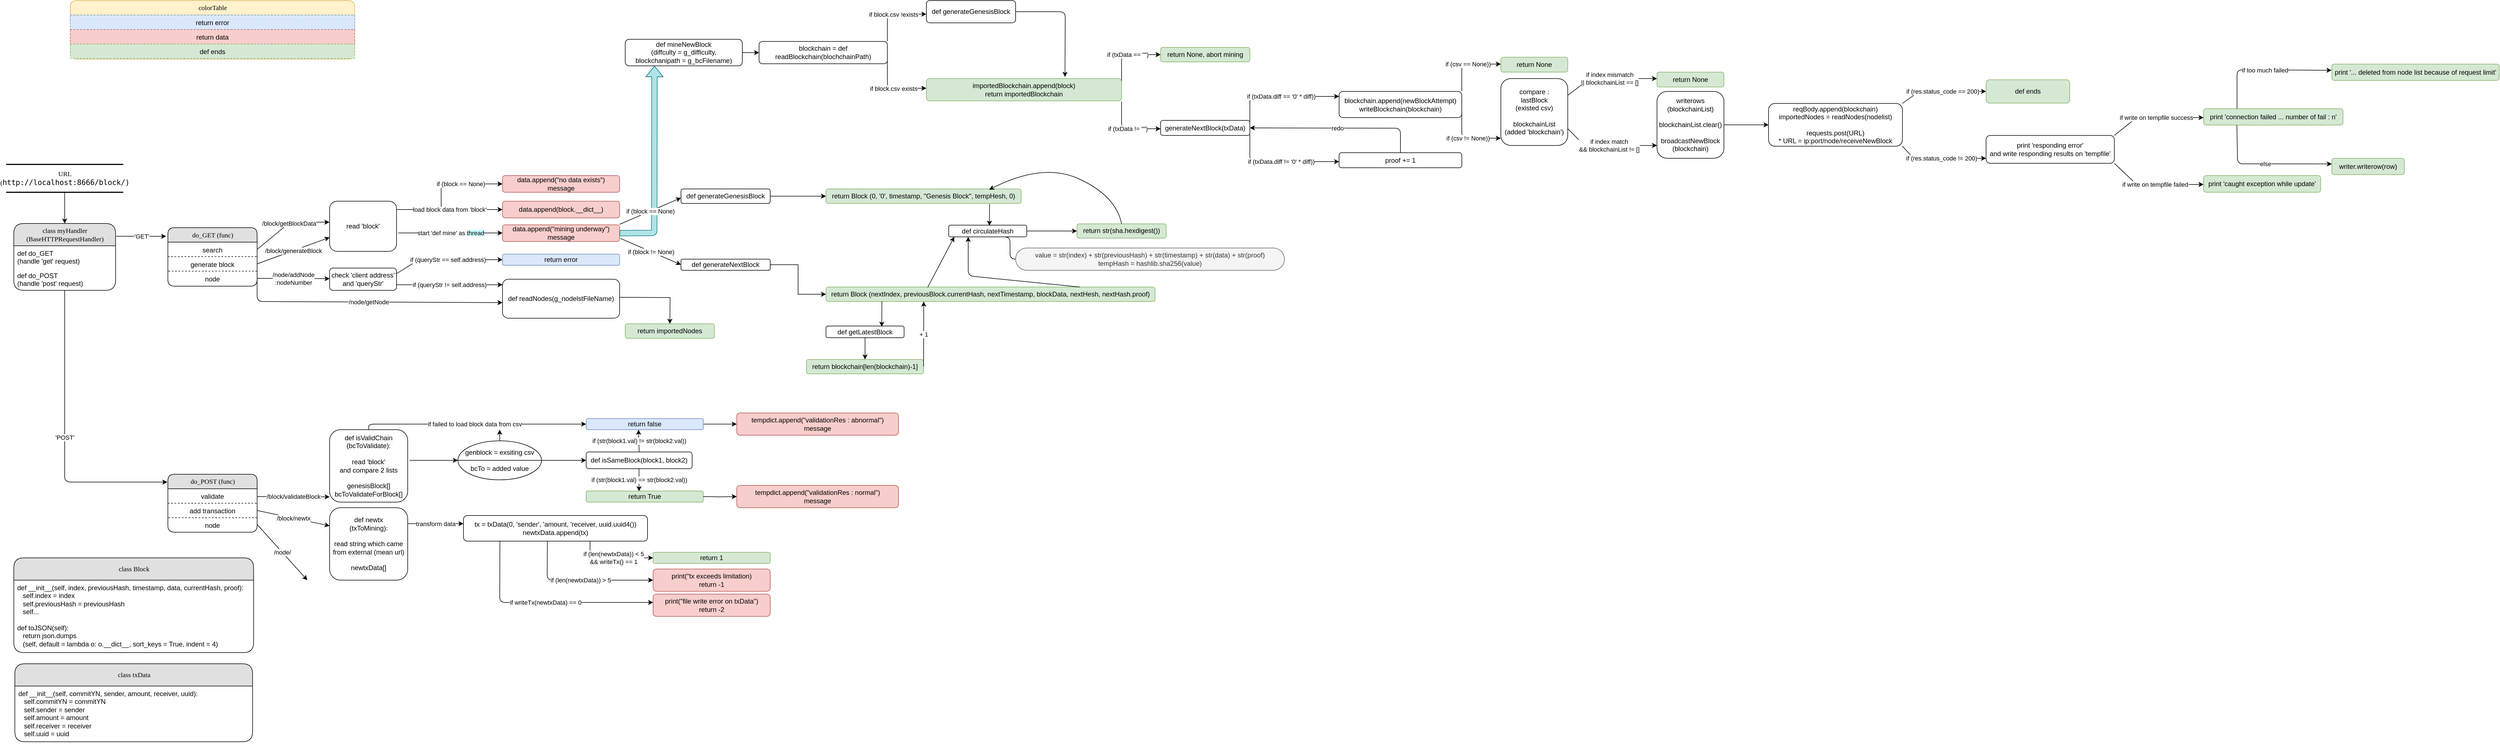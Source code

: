 <mxfile version="14.7.5" type="github">
  <diagram name="Page-1" id="b520641d-4fe3-3701-9064-5fc419738815">
    <mxGraphModel dx="780" dy="2144" grid="1" gridSize="10" guides="1" tooltips="1" connect="1" arrows="1" fold="1" page="1" pageScale="1" pageWidth="5000" pageHeight="1000" background="none" math="0" shadow="0">
      <root>
        <mxCell id="0" />
        <mxCell id="1" parent="0" />
        <mxCell id="gxKG5KSvoj4LGC8UMZM3-65" value="" style="shape=flexArrow;endArrow=classic;html=1;exitX=1;exitY=0.5;exitDx=0;exitDy=0;entryX=0.25;entryY=1;entryDx=0;entryDy=0;fillColor=#b0e3e6;strokeColor=#0e8088;" parent="1" source="gxKG5KSvoj4LGC8UMZM3-26" target="gxKG5KSvoj4LGC8UMZM3-28" edge="1">
          <mxGeometry width="50" height="50" relative="1" as="geometry">
            <mxPoint x="1290" y="60" as="sourcePoint" />
            <mxPoint x="1340" y="10" as="targetPoint" />
            <Array as="points">
              <mxPoint x="1182" y="147" />
            </Array>
          </mxGeometry>
        </mxCell>
        <mxCell id="2debaab0fafb2da2-10" value="URL&lt;br&gt;&lt;font style=&quot;background-color: rgb(255 , 255 , 255)&quot;&gt;(&lt;span style=&quot;font-family: &amp;#34;jetbrains mono&amp;#34; , monospace ; font-size: 9.8pt&quot;&gt;http://localhost:8666/block/)&lt;/span&gt;&lt;/font&gt;" style="html=1;rounded=0;shadow=0;comic=0;labelBackgroundColor=none;strokeWidth=2;fontFamily=Verdana;fontSize=12;align=center;shape=mxgraph.ios7ui.horLines;" parent="1" vertex="1">
          <mxGeometry x="20" y="24" width="210" height="50" as="geometry" />
        </mxCell>
        <mxCell id="21ea969265ad0168-6" value="class myHandler&lt;br&gt;(BaseHTTPRequestHandler)" style="swimlane;html=1;fontStyle=0;childLayout=stackLayout;horizontal=1;startSize=40;fillColor=#e0e0e0;horizontalStack=0;resizeParent=1;resizeLast=0;collapsible=1;marginBottom=0;swimlaneFillColor=#ffffff;align=center;rounded=1;shadow=0;comic=0;labelBackgroundColor=none;strokeWidth=1;fontFamily=Verdana;fontSize=12" parent="1" vertex="1">
          <mxGeometry x="33.75" y="130" width="182.5" height="120" as="geometry" />
        </mxCell>
        <mxCell id="21ea969265ad0168-7" value="def do_GET&lt;br&gt;(handle &#39;get&#39; request)" style="text;html=1;strokeColor=none;fillColor=none;spacingLeft=4;spacingRight=4;whiteSpace=wrap;overflow=hidden;rotatable=0;points=[[0,0.5],[1,0.5]];portConstraint=eastwest;" parent="21ea969265ad0168-6" vertex="1">
          <mxGeometry y="40" width="182.5" height="40" as="geometry" />
        </mxCell>
        <mxCell id="21ea969265ad0168-8" value="def do_POST&lt;br&gt;(handle &#39;post&#39; request)" style="text;html=1;strokeColor=none;fillColor=none;spacingLeft=4;spacingRight=4;whiteSpace=wrap;overflow=hidden;rotatable=0;points=[[0,0.5],[1,0.5]];portConstraint=eastwest;" parent="21ea969265ad0168-6" vertex="1">
          <mxGeometry y="80" width="182.5" height="34" as="geometry" />
        </mxCell>
        <mxCell id="21ea969265ad0168-14" value="do_GET (func)" style="swimlane;html=1;fontStyle=0;childLayout=stackLayout;horizontal=1;startSize=26;fillColor=#e0e0e0;horizontalStack=0;resizeParent=1;resizeLast=0;collapsible=1;marginBottom=0;swimlaneFillColor=#ffffff;align=center;rounded=1;shadow=0;comic=0;labelBackgroundColor=none;strokeWidth=1;fontFamily=Verdana;fontSize=12" parent="1" vertex="1">
          <mxGeometry x="310" y="137.5" width="160" height="105" as="geometry" />
        </mxCell>
        <mxCell id="21ea969265ad0168-15" value="search" style="text;html=1;fillColor=none;spacingLeft=4;spacingRight=4;whiteSpace=wrap;overflow=hidden;rotatable=0;points=[[0,0.5],[1,0.5]];portConstraint=eastwest;strokeWidth=1;shadow=0;dashed=1;align=center;" parent="21ea969265ad0168-14" vertex="1">
          <mxGeometry y="26" width="160" height="26" as="geometry" />
        </mxCell>
        <mxCell id="21ea969265ad0168-16" value="generate block" style="text;html=1;fillColor=none;spacingLeft=4;spacingRight=4;whiteSpace=wrap;overflow=hidden;rotatable=0;points=[[0,0.5],[1,0.5]];portConstraint=eastwest;strokeColor=#000000;dashed=1;align=center;" parent="21ea969265ad0168-14" vertex="1">
          <mxGeometry y="52" width="160" height="26" as="geometry" />
        </mxCell>
        <mxCell id="21ea969265ad0168-17" value="node" style="text;html=1;fillColor=none;spacingLeft=4;spacingRight=4;whiteSpace=wrap;overflow=hidden;rotatable=0;points=[[0,0.5],[1,0.5]];portConstraint=eastwest;dashed=1;align=center;" parent="21ea969265ad0168-14" vertex="1">
          <mxGeometry y="78" width="160" height="26" as="geometry" />
        </mxCell>
        <mxCell id="21ea969265ad0168-26" value="do_POST (func)" style="swimlane;html=1;fontStyle=0;childLayout=stackLayout;horizontal=1;startSize=26;fillColor=#e0e0e0;horizontalStack=0;resizeParent=1;resizeLast=0;collapsible=1;marginBottom=0;swimlaneFillColor=#ffffff;align=center;rounded=1;shadow=0;comic=0;labelBackgroundColor=none;strokeWidth=1;fontFamily=Verdana;fontSize=12" parent="1" vertex="1">
          <mxGeometry x="310" y="580" width="160" height="104" as="geometry" />
        </mxCell>
        <mxCell id="21ea969265ad0168-27" value="validate" style="text;html=1;strokeColor=none;fillColor=none;spacingLeft=4;spacingRight=4;whiteSpace=wrap;overflow=hidden;rotatable=0;points=[[0,0.5],[1,0.5]];portConstraint=eastwest;align=center;" parent="21ea969265ad0168-26" vertex="1">
          <mxGeometry y="26" width="160" height="26" as="geometry" />
        </mxCell>
        <mxCell id="21ea969265ad0168-28" value="add transaction" style="text;html=1;fillColor=none;spacingLeft=4;spacingRight=4;whiteSpace=wrap;overflow=hidden;rotatable=0;points=[[0,0.5],[1,0.5]];portConstraint=eastwest;strokeColor=#000000;dashed=1;align=center;" parent="21ea969265ad0168-26" vertex="1">
          <mxGeometry y="52" width="160" height="26" as="geometry" />
        </mxCell>
        <mxCell id="21ea969265ad0168-29" value="node" style="text;html=1;strokeColor=none;fillColor=none;spacingLeft=4;spacingRight=4;whiteSpace=wrap;overflow=hidden;rotatable=0;points=[[0,0.5],[1,0.5]];portConstraint=eastwest;align=center;" parent="21ea969265ad0168-26" vertex="1">
          <mxGeometry y="78" width="160" height="26" as="geometry" />
        </mxCell>
        <mxCell id="GV4vG9G-vkSTJesM0rRb-1" value="" style="endArrow=classic;html=1;entryX=0.5;entryY=0;entryDx=0;entryDy=0;" parent="1" target="21ea969265ad0168-6" edge="1">
          <mxGeometry width="50" height="50" relative="1" as="geometry">
            <mxPoint x="125" y="74" as="sourcePoint" />
            <mxPoint x="90" y="260" as="targetPoint" />
            <Array as="points" />
          </mxGeometry>
        </mxCell>
        <mxCell id="GV4vG9G-vkSTJesM0rRb-3" value="" style="endArrow=classic;html=1;exitX=0.5;exitY=1;exitDx=0;exitDy=0;entryX=-0.006;entryY=0.135;entryDx=0;entryDy=0;entryPerimeter=0;" parent="1" source="21ea969265ad0168-6" target="21ea969265ad0168-26" edge="1">
          <mxGeometry relative="1" as="geometry">
            <mxPoint x="190" y="310" as="sourcePoint" />
            <mxPoint x="560" y="430" as="targetPoint" />
            <Array as="points">
              <mxPoint x="125" y="594" />
            </Array>
          </mxGeometry>
        </mxCell>
        <mxCell id="GV4vG9G-vkSTJesM0rRb-4" value="&#39;POST&#39;" style="edgeLabel;resizable=0;html=1;align=center;verticalAlign=middle;" parent="GV4vG9G-vkSTJesM0rRb-3" connectable="0" vertex="1">
          <mxGeometry relative="1" as="geometry" />
        </mxCell>
        <mxCell id="GV4vG9G-vkSTJesM0rRb-5" value="" style="endArrow=classic;html=1;exitX=1.006;exitY=0.191;exitDx=0;exitDy=0;exitPerimeter=0;entryX=-0.019;entryY=0.148;entryDx=0;entryDy=0;entryPerimeter=0;" parent="1" source="21ea969265ad0168-6" target="21ea969265ad0168-14" edge="1">
          <mxGeometry relative="1" as="geometry">
            <mxPoint x="216.25" y="200" as="sourcePoint" />
            <mxPoint x="300" y="153" as="targetPoint" />
            <Array as="points" />
          </mxGeometry>
        </mxCell>
        <mxCell id="GV4vG9G-vkSTJesM0rRb-6" value="&#39;GET&#39;" style="edgeLabel;resizable=0;html=1;align=center;verticalAlign=middle;" parent="GV4vG9G-vkSTJesM0rRb-5" connectable="0" vertex="1">
          <mxGeometry relative="1" as="geometry" />
        </mxCell>
        <mxCell id="GV4vG9G-vkSTJesM0rRb-8" value="data.append(block.__dict__)" style="rounded=1;whiteSpace=wrap;html=1;shadow=0;strokeColor=#b85450;strokeWidth=1;align=center;fillColor=#f8cecc;" parent="1" vertex="1">
          <mxGeometry x="910" y="90" width="210" height="30" as="geometry" />
        </mxCell>
        <mxCell id="GV4vG9G-vkSTJesM0rRb-9" value="" style="endArrow=classic;html=1;exitX=1;exitY=0.5;exitDx=0;exitDy=0;entryX=-0.003;entryY=0.42;entryDx=0;entryDy=0;entryPerimeter=0;" parent="1" source="21ea969265ad0168-15" target="GV4vG9G-vkSTJesM0rRb-14" edge="1">
          <mxGeometry relative="1" as="geometry">
            <mxPoint x="420" y="290" as="sourcePoint" />
            <mxPoint x="520" y="290" as="targetPoint" />
            <Array as="points">
              <mxPoint x="530" y="127" />
            </Array>
          </mxGeometry>
        </mxCell>
        <mxCell id="GV4vG9G-vkSTJesM0rRb-10" value="/block/getBlockData" style="edgeLabel;resizable=0;html=1;align=center;verticalAlign=middle;" parent="GV4vG9G-vkSTJesM0rRb-9" connectable="0" vertex="1">
          <mxGeometry relative="1" as="geometry" />
        </mxCell>
        <mxCell id="GV4vG9G-vkSTJesM0rRb-12" value="" style="endArrow=classic;html=1;exitX=1;exitY=0.5;exitDx=0;exitDy=0;entryX=0;entryY=0.5;entryDx=0;entryDy=0;" parent="1" source="21ea969265ad0168-16" edge="1">
          <mxGeometry relative="1" as="geometry">
            <mxPoint x="580" y="290" as="sourcePoint" />
            <mxPoint x="600" y="155" as="targetPoint" />
          </mxGeometry>
        </mxCell>
        <mxCell id="GV4vG9G-vkSTJesM0rRb-13" value="/block/generateBlock" style="edgeLabel;resizable=0;html=1;align=center;verticalAlign=middle;" parent="GV4vG9G-vkSTJesM0rRb-12" connectable="0" vertex="1">
          <mxGeometry relative="1" as="geometry" />
        </mxCell>
        <mxCell id="GV4vG9G-vkSTJesM0rRb-14" value="read &#39;block&#39;" style="rounded=1;whiteSpace=wrap;html=1;shadow=0;strokeColor=#000000;strokeWidth=1;align=center;" parent="1" vertex="1">
          <mxGeometry x="600" y="90" width="120" height="90" as="geometry" />
        </mxCell>
        <mxCell id="GV4vG9G-vkSTJesM0rRb-15" value="" style="endArrow=classic;html=1;entryX=0;entryY=0.5;entryDx=0;entryDy=0;exitX=1;exitY=0.167;exitDx=0;exitDy=0;exitPerimeter=0;" parent="1" source="GV4vG9G-vkSTJesM0rRb-14" target="GV4vG9G-vkSTJesM0rRb-8" edge="1">
          <mxGeometry relative="1" as="geometry">
            <mxPoint x="724" y="105" as="sourcePoint" />
            <mxPoint x="820" y="88.66" as="targetPoint" />
          </mxGeometry>
        </mxCell>
        <mxCell id="GV4vG9G-vkSTJesM0rRb-16" value="load block data from &#39;block&#39;" style="edgeLabel;resizable=0;html=1;align=center;verticalAlign=middle;" parent="GV4vG9G-vkSTJesM0rRb-15" connectable="0" vertex="1">
          <mxGeometry relative="1" as="geometry" />
        </mxCell>
        <mxCell id="9pu0YHdIuSZk-ArdZA3d-1" value="" style="endArrow=classic;html=1;exitX=1;exitY=0.5;exitDx=0;exitDy=0;" parent="1" source="21ea969265ad0168-17" edge="1">
          <mxGeometry relative="1" as="geometry">
            <mxPoint x="590" y="580" as="sourcePoint" />
            <mxPoint x="600" y="229" as="targetPoint" />
          </mxGeometry>
        </mxCell>
        <mxCell id="9pu0YHdIuSZk-ArdZA3d-2" value="/node/addNode&lt;br&gt;:nodeNumber" style="edgeLabel;resizable=0;html=1;align=center;verticalAlign=middle;" parent="9pu0YHdIuSZk-ArdZA3d-1" connectable="0" vertex="1">
          <mxGeometry relative="1" as="geometry" />
        </mxCell>
        <mxCell id="9pu0YHdIuSZk-ArdZA3d-6" value="" style="endArrow=classic;html=1;exitX=1;exitY=0.5;exitDx=0;exitDy=0;entryX=0;entryY=0.6;entryDx=0;entryDy=0;entryPerimeter=0;" parent="1" source="21ea969265ad0168-17" target="9pu0YHdIuSZk-ArdZA3d-17" edge="1">
          <mxGeometry relative="1" as="geometry">
            <mxPoint x="270" y="430" as="sourcePoint" />
            <mxPoint x="600" y="270" as="targetPoint" />
            <Array as="points">
              <mxPoint x="470" y="270" />
            </Array>
          </mxGeometry>
        </mxCell>
        <mxCell id="9pu0YHdIuSZk-ArdZA3d-7" value="/node/getNode" style="edgeLabel;resizable=0;html=1;align=center;verticalAlign=middle;" parent="9pu0YHdIuSZk-ArdZA3d-6" connectable="0" vertex="1">
          <mxGeometry relative="1" as="geometry" />
        </mxCell>
        <mxCell id="9pu0YHdIuSZk-ArdZA3d-8" value="check &#39;client address&#39;&lt;br&gt;and &#39;queryStr&#39;" style="rounded=1;whiteSpace=wrap;html=1;" parent="1" vertex="1">
          <mxGeometry x="600" y="210" width="120" height="40" as="geometry" />
        </mxCell>
        <mxCell id="9pu0YHdIuSZk-ArdZA3d-9" value="" style="endArrow=classic;html=1;entryX=0;entryY=0.5;entryDx=0;entryDy=0;" parent="1" target="9pu0YHdIuSZk-ArdZA3d-16" edge="1">
          <mxGeometry relative="1" as="geometry">
            <mxPoint x="720" y="220" as="sourcePoint" />
            <mxPoint x="910" y="220" as="targetPoint" />
            <Array as="points">
              <mxPoint x="760" y="195" />
            </Array>
          </mxGeometry>
        </mxCell>
        <mxCell id="9pu0YHdIuSZk-ArdZA3d-10" value="if (queryStr == self.address)" style="edgeLabel;resizable=0;html=1;align=center;verticalAlign=middle;" parent="9pu0YHdIuSZk-ArdZA3d-9" connectable="0" vertex="1">
          <mxGeometry relative="1" as="geometry" />
        </mxCell>
        <mxCell id="9pu0YHdIuSZk-ArdZA3d-11" value="" style="endArrow=classic;html=1;" parent="1" edge="1">
          <mxGeometry relative="1" as="geometry">
            <mxPoint x="720" y="240" as="sourcePoint" />
            <mxPoint x="910" y="240" as="targetPoint" />
          </mxGeometry>
        </mxCell>
        <mxCell id="9pu0YHdIuSZk-ArdZA3d-12" value="if (queryStr != self.address)" style="edgeLabel;resizable=0;html=1;align=center;verticalAlign=middle;" parent="9pu0YHdIuSZk-ArdZA3d-11" connectable="0" vertex="1">
          <mxGeometry relative="1" as="geometry" />
        </mxCell>
        <mxCell id="9pu0YHdIuSZk-ArdZA3d-16" value="return error" style="rounded=1;whiteSpace=wrap;html=1;fillColor=#dae8fc;strokeColor=#6c8ebf;" parent="1" vertex="1">
          <mxGeometry x="910" y="185" width="210" height="20" as="geometry" />
        </mxCell>
        <mxCell id="9pu0YHdIuSZk-ArdZA3d-17" value="def readNodes(g_nodelstFileName)" style="rounded=1;whiteSpace=wrap;html=1;" parent="1" vertex="1">
          <mxGeometry x="910" y="230" width="210" height="70" as="geometry" />
        </mxCell>
        <mxCell id="PHjYOECtbzAeJaCVC0Ml-1" value="" style="endArrow=classic;html=1;exitX=1.025;exitY=0.633;exitDx=0;exitDy=0;exitPerimeter=0;" parent="1" source="GV4vG9G-vkSTJesM0rRb-14" edge="1">
          <mxGeometry relative="1" as="geometry">
            <mxPoint x="800" y="580" as="sourcePoint" />
            <mxPoint x="910" y="147" as="targetPoint" />
          </mxGeometry>
        </mxCell>
        <mxCell id="PHjYOECtbzAeJaCVC0Ml-2" value="start &#39;def mine&#39; as &lt;span style=&quot;background-color: rgb(204 , 255 , 255)&quot;&gt;thread&lt;/span&gt;" style="edgeLabel;resizable=0;html=1;align=center;verticalAlign=middle;" parent="PHjYOECtbzAeJaCVC0Ml-1" connectable="0" vertex="1">
          <mxGeometry relative="1" as="geometry" />
        </mxCell>
        <mxCell id="PHjYOECtbzAeJaCVC0Ml-7" value="" style="endArrow=classic;html=1;" parent="1" edge="1">
          <mxGeometry relative="1" as="geometry">
            <mxPoint x="1120" y="131.5" as="sourcePoint" />
            <mxPoint x="1230" y="84" as="targetPoint" />
          </mxGeometry>
        </mxCell>
        <mxCell id="PHjYOECtbzAeJaCVC0Ml-8" value="if (block == None)" style="edgeLabel;resizable=0;html=1;align=center;verticalAlign=middle;" parent="PHjYOECtbzAeJaCVC0Ml-7" connectable="0" vertex="1">
          <mxGeometry relative="1" as="geometry" />
        </mxCell>
        <mxCell id="PHjYOECtbzAeJaCVC0Ml-9" value="" style="endArrow=classic;html=1;exitX=1.007;exitY=0.927;exitDx=0;exitDy=0;exitPerimeter=0;" parent="1" edge="1">
          <mxGeometry relative="1" as="geometry">
            <mxPoint x="1121.47" y="156.81" as="sourcePoint" />
            <mxPoint x="1230" y="204" as="targetPoint" />
          </mxGeometry>
        </mxCell>
        <mxCell id="PHjYOECtbzAeJaCVC0Ml-10" value="if (block != None)" style="edgeLabel;resizable=0;html=1;align=center;verticalAlign=middle;" parent="PHjYOECtbzAeJaCVC0Ml-9" connectable="0" vertex="1">
          <mxGeometry relative="1" as="geometry" />
        </mxCell>
        <mxCell id="PHjYOECtbzAeJaCVC0Ml-45" value="" style="edgeStyle=orthogonalEdgeStyle;rounded=0;orthogonalLoop=1;jettySize=auto;html=1;" parent="1" source="PHjYOECtbzAeJaCVC0Ml-11" edge="1">
          <mxGeometry relative="1" as="geometry">
            <mxPoint x="1490" y="81" as="targetPoint" />
          </mxGeometry>
        </mxCell>
        <mxCell id="PHjYOECtbzAeJaCVC0Ml-11" value="def generateGenesisBlock" style="rounded=1;whiteSpace=wrap;html=1;" parent="1" vertex="1">
          <mxGeometry x="1230" y="68" width="160" height="26" as="geometry" />
        </mxCell>
        <mxCell id="PHjYOECtbzAeJaCVC0Ml-12" value="def generateNextBlock" style="rounded=1;whiteSpace=wrap;html=1;" parent="1" vertex="1">
          <mxGeometry x="1230" y="194" width="160" height="20" as="geometry" />
        </mxCell>
        <mxCell id="PHjYOECtbzAeJaCVC0Ml-38" value="colorTable" style="swimlane;html=1;fontStyle=0;childLayout=stackLayout;horizontal=1;startSize=26;fillColor=#fff2cc;horizontalStack=0;resizeParent=1;resizeLast=0;collapsible=1;marginBottom=0;swimlaneFillColor=#ffffff;align=center;rounded=1;shadow=0;comic=0;labelBackgroundColor=none;strokeWidth=1;fontFamily=Verdana;fontSize=12;strokeColor=#d6b656;" parent="1" vertex="1">
          <mxGeometry x="135" y="-270" width="510" height="105" as="geometry" />
        </mxCell>
        <mxCell id="PHjYOECtbzAeJaCVC0Ml-39" value="return error" style="text;html=1;fillColor=#dae8fc;spacingLeft=4;spacingRight=4;whiteSpace=wrap;overflow=hidden;rotatable=0;points=[[0,0.5],[1,0.5]];portConstraint=eastwest;strokeWidth=1;shadow=0;dashed=1;align=center;strokeColor=#6c8ebf;" parent="PHjYOECtbzAeJaCVC0Ml-38" vertex="1">
          <mxGeometry y="26" width="510" height="26" as="geometry" />
        </mxCell>
        <mxCell id="PHjYOECtbzAeJaCVC0Ml-40" value="return data" style="text;html=1;fillColor=#f8cecc;spacingLeft=4;spacingRight=4;whiteSpace=wrap;overflow=hidden;rotatable=0;points=[[0,0.5],[1,0.5]];portConstraint=eastwest;strokeColor=#b85450;dashed=1;align=center;" parent="PHjYOECtbzAeJaCVC0Ml-38" vertex="1">
          <mxGeometry y="52" width="510" height="26" as="geometry" />
        </mxCell>
        <mxCell id="PHjYOECtbzAeJaCVC0Ml-41" value="def ends" style="text;html=1;fillColor=#d5e8d4;spacingLeft=4;spacingRight=4;whiteSpace=wrap;overflow=hidden;rotatable=0;points=[[0,0.5],[1,0.5]];portConstraint=eastwest;dashed=1;align=center;strokeColor=#82b366;" parent="PHjYOECtbzAeJaCVC0Ml-38" vertex="1">
          <mxGeometry y="78" width="510" height="26" as="geometry" />
        </mxCell>
        <mxCell id="PHjYOECtbzAeJaCVC0Ml-53" value="" style="edgeStyle=orthogonalEdgeStyle;rounded=0;orthogonalLoop=1;jettySize=auto;html=1;" parent="1" source="PHjYOECtbzAeJaCVC0Ml-47" target="PHjYOECtbzAeJaCVC0Ml-52" edge="1">
          <mxGeometry relative="1" as="geometry" />
        </mxCell>
        <mxCell id="PHjYOECtbzAeJaCVC0Ml-47" value="def circulateHash" style="rounded=1;whiteSpace=wrap;html=1;" parent="1" vertex="1">
          <mxGeometry x="1710" y="133" width="140" height="21" as="geometry" />
        </mxCell>
        <mxCell id="PHjYOECtbzAeJaCVC0Ml-48" value="return Block (0, &#39;0&#39;, timestamp, &quot;Genesis Block&quot;, tempHesh, 0)" style="rounded=1;whiteSpace=wrap;html=1;fillColor=#d5e8d4;strokeColor=#82b366;" parent="1" vertex="1">
          <mxGeometry x="1490" y="68" width="350" height="26" as="geometry" />
        </mxCell>
        <mxCell id="PHjYOECtbzAeJaCVC0Ml-51" value="" style="endArrow=classic;html=1;exitX=0.838;exitY=1.045;exitDx=0;exitDy=0;exitPerimeter=0;" parent="1" source="PHjYOECtbzAeJaCVC0Ml-48" edge="1">
          <mxGeometry width="50" height="50" relative="1" as="geometry">
            <mxPoint x="1630" y="234" as="sourcePoint" />
            <mxPoint x="1783" y="134" as="targetPoint" />
          </mxGeometry>
        </mxCell>
        <mxCell id="PHjYOECtbzAeJaCVC0Ml-52" value="return str(sha.hexdigest())" style="whiteSpace=wrap;html=1;rounded=1;fillColor=#d5e8d4;strokeColor=#82b366;" parent="1" vertex="1">
          <mxGeometry x="1940" y="130.62" width="160" height="25.75" as="geometry" />
        </mxCell>
        <mxCell id="PHjYOECtbzAeJaCVC0Ml-54" value="" style="curved=1;endArrow=classic;html=1;entryX=0.836;entryY=0.051;entryDx=0;entryDy=0;entryPerimeter=0;exitX=0.5;exitY=0;exitDx=0;exitDy=0;" parent="1" source="PHjYOECtbzAeJaCVC0Ml-52" target="PHjYOECtbzAeJaCVC0Ml-48" edge="1">
          <mxGeometry width="50" height="50" relative="1" as="geometry">
            <mxPoint x="1170" y="234" as="sourcePoint" />
            <mxPoint x="1220" y="184" as="targetPoint" />
            <Array as="points">
              <mxPoint x="2010" y="81" />
              <mxPoint x="1880" y="20" />
            </Array>
          </mxGeometry>
        </mxCell>
        <mxCell id="PHjYOECtbzAeJaCVC0Ml-55" value="value = str(index) + str(previousHash) + str(timestamp) + str(data) + str(proof)&lt;br&gt;tempHash = hashlib.sha256(value)" style="whiteSpace=wrap;html=1;rounded=1;arcSize=50;align=center;verticalAlign=middle;strokeWidth=1;autosize=1;spacing=4;treeFolding=1;treeMoving=1;newEdgeStyle={&quot;edgeStyle&quot;:&quot;entityRelationEdgeStyle&quot;,&quot;startArrow&quot;:&quot;none&quot;,&quot;endArrow&quot;:&quot;none&quot;,&quot;segment&quot;:10,&quot;curved&quot;:1};fillColor=#f5f5f5;strokeColor=#666666;fontColor=#333333;" parent="1" vertex="1">
          <mxGeometry x="1830" y="174" width="482" height="40" as="geometry" />
        </mxCell>
        <mxCell id="PHjYOECtbzAeJaCVC0Ml-56" value="" style="edgeStyle=entityRelationEdgeStyle;startArrow=none;endArrow=none;segment=10;curved=1;exitX=0.5;exitY=1;exitDx=0;exitDy=0;" parent="1" edge="1">
          <mxGeometry relative="1" as="geometry">
            <mxPoint x="1810" y="154" as="sourcePoint" />
            <mxPoint x="1830" y="194" as="targetPoint" />
          </mxGeometry>
        </mxCell>
        <mxCell id="PHjYOECtbzAeJaCVC0Ml-57" value="return Block (nextIndex, previousBlock.currentHash, nextTimestamp, blockData, nextHesh, nextHash.proof)" style="rounded=1;whiteSpace=wrap;html=1;fillColor=#d5e8d4;strokeColor=#82b366;" parent="1" vertex="1">
          <mxGeometry x="1490" y="244" width="590" height="26" as="geometry" />
        </mxCell>
        <mxCell id="PHjYOECtbzAeJaCVC0Ml-58" value="" style="edgeStyle=orthogonalEdgeStyle;rounded=0;orthogonalLoop=1;jettySize=auto;html=1;exitX=1;exitY=0.5;exitDx=0;exitDy=0;entryX=0;entryY=0.5;entryDx=0;entryDy=0;" parent="1" source="PHjYOECtbzAeJaCVC0Ml-12" target="PHjYOECtbzAeJaCVC0Ml-57" edge="1">
          <mxGeometry relative="1" as="geometry">
            <mxPoint x="1400" y="91" as="sourcePoint" />
            <mxPoint x="1500" y="91" as="targetPoint" />
            <Array as="points">
              <mxPoint x="1440" y="204" />
              <mxPoint x="1440" y="257" />
            </Array>
          </mxGeometry>
        </mxCell>
        <mxCell id="PHjYOECtbzAeJaCVC0Ml-59" value="" style="endArrow=classic;html=1;exitX=0.838;exitY=1.045;exitDx=0;exitDy=0;exitPerimeter=0;entryX=0.714;entryY=0.056;entryDx=0;entryDy=0;entryPerimeter=0;" parent="1" target="PHjYOECtbzAeJaCVC0Ml-60" edge="1">
          <mxGeometry width="50" height="50" relative="1" as="geometry">
            <mxPoint x="1590.3" y="270.0" as="sourcePoint" />
            <mxPoint x="1590" y="308.83" as="targetPoint" />
          </mxGeometry>
        </mxCell>
        <mxCell id="PHjYOECtbzAeJaCVC0Ml-60" value="def getLatestBlock" style="rounded=1;whiteSpace=wrap;html=1;" parent="1" vertex="1">
          <mxGeometry x="1490" y="314" width="140" height="21" as="geometry" />
        </mxCell>
        <mxCell id="PHjYOECtbzAeJaCVC0Ml-61" value="" style="edgeStyle=orthogonalEdgeStyle;rounded=0;orthogonalLoop=1;jettySize=auto;html=1;exitX=0.5;exitY=1;exitDx=0;exitDy=0;" parent="1" source="PHjYOECtbzAeJaCVC0Ml-60" target="PHjYOECtbzAeJaCVC0Ml-62" edge="1">
          <mxGeometry relative="1" as="geometry">
            <mxPoint x="1400" y="386.88" as="sourcePoint" />
          </mxGeometry>
        </mxCell>
        <mxCell id="PHjYOECtbzAeJaCVC0Ml-62" value="return blockchain[len(blockchain)-1]" style="whiteSpace=wrap;html=1;rounded=1;fillColor=#d5e8d4;strokeColor=#82b366;" parent="1" vertex="1">
          <mxGeometry x="1455" y="374" width="210" height="25.75" as="geometry" />
        </mxCell>
        <mxCell id="PHjYOECtbzAeJaCVC0Ml-63" value="" style="endArrow=classic;html=1;entryX=0.297;entryY=1.006;entryDx=0;entryDy=0;entryPerimeter=0;exitX=1;exitY=0.5;exitDx=0;exitDy=0;" parent="1" source="PHjYOECtbzAeJaCVC0Ml-62" target="PHjYOECtbzAeJaCVC0Ml-57" edge="1">
          <mxGeometry relative="1" as="geometry">
            <mxPoint x="890" y="371" as="sourcePoint" />
            <mxPoint x="930" y="174" as="targetPoint" />
            <Array as="points" />
          </mxGeometry>
        </mxCell>
        <mxCell id="PHjYOECtbzAeJaCVC0Ml-64" value="+ 1" style="edgeLabel;resizable=0;html=1;align=center;verticalAlign=middle;" parent="PHjYOECtbzAeJaCVC0Ml-63" connectable="0" vertex="1">
          <mxGeometry relative="1" as="geometry" />
        </mxCell>
        <mxCell id="PHjYOECtbzAeJaCVC0Ml-65" value="" style="endArrow=classic;html=1;exitX=0.309;exitY=0.027;exitDx=0;exitDy=0;exitPerimeter=0;" parent="1" source="PHjYOECtbzAeJaCVC0Ml-57" edge="1">
          <mxGeometry width="50" height="50" relative="1" as="geometry">
            <mxPoint x="1680.34" y="166.41" as="sourcePoint" />
            <mxPoint x="1720" y="154" as="targetPoint" />
          </mxGeometry>
        </mxCell>
        <mxCell id="PHjYOECtbzAeJaCVC0Ml-66" value="" style="endArrow=classic;html=1;entryX=0.25;entryY=1;entryDx=0;entryDy=0;" parent="1" target="PHjYOECtbzAeJaCVC0Ml-47" edge="1">
          <mxGeometry width="50" height="50" relative="1" as="geometry">
            <mxPoint x="1945" y="244" as="sourcePoint" />
            <mxPoint x="1780" y="169" as="targetPoint" />
            <Array as="points">
              <mxPoint x="1745" y="224" />
            </Array>
          </mxGeometry>
        </mxCell>
        <mxCell id="PHjYOECtbzAeJaCVC0Ml-67" value="class Block" style="swimlane;html=1;fontStyle=0;childLayout=stackLayout;horizontal=1;startSize=40;fillColor=#e0e0e0;horizontalStack=0;resizeParent=1;resizeLast=0;collapsible=1;marginBottom=0;swimlaneFillColor=#ffffff;align=center;rounded=1;shadow=0;comic=0;labelBackgroundColor=none;strokeWidth=1;fontFamily=Verdana;fontSize=12" parent="1" vertex="1">
          <mxGeometry x="33.75" y="730" width="430" height="170" as="geometry" />
        </mxCell>
        <mxCell id="PHjYOECtbzAeJaCVC0Ml-68" value="def __init__(self, index, previousHash, timestamp, data, currentHash, proof):&lt;br&gt;&amp;nbsp; &amp;nbsp;self.index = index&lt;br&gt;&amp;nbsp; &amp;nbsp;self.previousHash = previousHash&lt;br&gt;&amp;nbsp; &amp;nbsp;self...&lt;br&gt;&lt;br&gt;def toJSON(self):&lt;br&gt;&amp;nbsp; &amp;nbsp;return json.dumps&lt;br&gt;&amp;nbsp; &amp;nbsp;(self, default = lambda o: o.__dict__, sort_keys = True, indent = 4)" style="text;html=1;strokeColor=none;fillColor=none;spacingLeft=4;spacingRight=4;whiteSpace=wrap;overflow=hidden;rotatable=0;points=[[0,0.5],[1,0.5]];portConstraint=eastwest;" parent="PHjYOECtbzAeJaCVC0Ml-67" vertex="1">
          <mxGeometry y="40" width="430" height="130" as="geometry" />
        </mxCell>
        <mxCell id="PHjYOECtbzAeJaCVC0Ml-70" value="" style="edgeStyle=orthogonalEdgeStyle;rounded=0;orthogonalLoop=1;jettySize=auto;html=1;" parent="1" edge="1">
          <mxGeometry relative="1" as="geometry">
            <mxPoint x="1120" y="262.5" as="sourcePoint" />
            <mxPoint x="1210" y="310" as="targetPoint" />
          </mxGeometry>
        </mxCell>
        <mxCell id="PHjYOECtbzAeJaCVC0Ml-71" value="return importedNodes" style="rounded=1;whiteSpace=wrap;html=1;fillColor=#d5e8d4;strokeColor=#82b366;" parent="1" vertex="1">
          <mxGeometry x="1130" y="310" width="160" height="26" as="geometry" />
        </mxCell>
        <mxCell id="PHjYOECtbzAeJaCVC0Ml-72" value="" style="endArrow=classic;html=1;exitX=1;exitY=0.5;exitDx=0;exitDy=0;" parent="1" edge="1">
          <mxGeometry relative="1" as="geometry">
            <mxPoint x="470" y="620" as="sourcePoint" />
            <mxPoint x="600" y="620.5" as="targetPoint" />
          </mxGeometry>
        </mxCell>
        <mxCell id="PHjYOECtbzAeJaCVC0Ml-73" value="/block/validateBlock" style="edgeLabel;resizable=0;html=1;align=center;verticalAlign=middle;" parent="PHjYOECtbzAeJaCVC0Ml-72" connectable="0" vertex="1">
          <mxGeometry relative="1" as="geometry" />
        </mxCell>
        <mxCell id="PHjYOECtbzAeJaCVC0Ml-74" value="" style="endArrow=classic;html=1;exitX=1;exitY=0.5;exitDx=0;exitDy=0;entryX=0;entryY=0.25;entryDx=0;entryDy=0;" parent="1" source="21ea969265ad0168-28" target="D7Xr076fDrkNId-XTe2z-1" edge="1">
          <mxGeometry relative="1" as="geometry">
            <mxPoint x="510" y="650" as="sourcePoint" />
            <mxPoint x="600" y="645" as="targetPoint" />
          </mxGeometry>
        </mxCell>
        <mxCell id="PHjYOECtbzAeJaCVC0Ml-75" value="/block/newtx" style="edgeLabel;resizable=0;html=1;align=center;verticalAlign=middle;" parent="PHjYOECtbzAeJaCVC0Ml-74" connectable="0" vertex="1">
          <mxGeometry relative="1" as="geometry" />
        </mxCell>
        <mxCell id="PHjYOECtbzAeJaCVC0Ml-76" value="" style="endArrow=classic;html=1;exitX=1;exitY=0.5;exitDx=0;exitDy=0;" parent="1" edge="1">
          <mxGeometry relative="1" as="geometry">
            <mxPoint x="470" y="670" as="sourcePoint" />
            <mxPoint x="560" y="770" as="targetPoint" />
          </mxGeometry>
        </mxCell>
        <mxCell id="PHjYOECtbzAeJaCVC0Ml-77" value="/node/" style="edgeLabel;resizable=0;html=1;align=center;verticalAlign=middle;" parent="PHjYOECtbzAeJaCVC0Ml-76" connectable="0" vertex="1">
          <mxGeometry relative="1" as="geometry" />
        </mxCell>
        <mxCell id="PHjYOECtbzAeJaCVC0Ml-78" value="def isValidChain&lt;br&gt;(bcToValidate):&lt;br&gt;&lt;br&gt;read &#39;block&#39;&lt;br&gt;and compare 2 lists&lt;br&gt;&lt;br&gt;genesisBlock[]&lt;br&gt;bcToValidateForBlock[]" style="rounded=1;whiteSpace=wrap;html=1;shadow=0;strokeColor=#000000;strokeWidth=1;align=center;" parent="1" vertex="1">
          <mxGeometry x="600" y="500" width="140" height="130" as="geometry" />
        </mxCell>
        <mxCell id="PHjYOECtbzAeJaCVC0Ml-79" value="" style="endArrow=classic;html=1;entryX=0;entryY=0.5;entryDx=0;entryDy=0;" parent="1" source="PHjYOECtbzAeJaCVC0Ml-78" target="PHjYOECtbzAeJaCVC0Ml-81" edge="1">
          <mxGeometry relative="1" as="geometry">
            <mxPoint x="650" y="490.03" as="sourcePoint" />
            <mxPoint x="890" y="490" as="targetPoint" />
            <Array as="points">
              <mxPoint x="670" y="490" />
            </Array>
          </mxGeometry>
        </mxCell>
        <mxCell id="PHjYOECtbzAeJaCVC0Ml-80" value="if failed to load block data from csv" style="edgeLabel;resizable=0;html=1;align=center;verticalAlign=middle;" parent="PHjYOECtbzAeJaCVC0Ml-79" connectable="0" vertex="1">
          <mxGeometry relative="1" as="geometry" />
        </mxCell>
        <mxCell id="gxKG5KSvoj4LGC8UMZM3-20" value="" style="edgeStyle=orthogonalEdgeStyle;rounded=0;orthogonalLoop=1;jettySize=auto;html=1;" parent="1" source="PHjYOECtbzAeJaCVC0Ml-81" target="gxKG5KSvoj4LGC8UMZM3-19" edge="1">
          <mxGeometry relative="1" as="geometry" />
        </mxCell>
        <mxCell id="PHjYOECtbzAeJaCVC0Ml-81" value="return false" style="rounded=1;whiteSpace=wrap;html=1;fillColor=#dae8fc;strokeColor=#6c8ebf;" parent="1" vertex="1">
          <mxGeometry x="1060" y="480" width="210" height="20" as="geometry" />
        </mxCell>
        <mxCell id="PHjYOECtbzAeJaCVC0Ml-87" value="def isSameBlock(block1, block2)" style="rounded=1;whiteSpace=wrap;html=1;" parent="1" vertex="1">
          <mxGeometry x="1060" y="540" width="190" height="30" as="geometry" />
        </mxCell>
        <mxCell id="gxKG5KSvoj4LGC8UMZM3-2" value="" style="endArrow=classic;html=1;exitX=0.5;exitY=0;exitDx=0;exitDy=0;entryX=0.447;entryY=1;entryDx=0;entryDy=0;entryPerimeter=0;" parent="1" source="PHjYOECtbzAeJaCVC0Ml-87" target="PHjYOECtbzAeJaCVC0Ml-81" edge="1">
          <mxGeometry relative="1" as="geometry">
            <mxPoint x="1090" y="520" as="sourcePoint" />
            <mxPoint x="1126" y="499" as="targetPoint" />
          </mxGeometry>
        </mxCell>
        <mxCell id="gxKG5KSvoj4LGC8UMZM3-3" value="if (str(block1.val) != str(block2.val))" style="edgeLabel;resizable=0;html=1;align=center;verticalAlign=middle;" parent="gxKG5KSvoj4LGC8UMZM3-2" connectable="0" vertex="1">
          <mxGeometry relative="1" as="geometry" />
        </mxCell>
        <mxCell id="gxKG5KSvoj4LGC8UMZM3-4" value="" style="endArrow=classic;html=1;" parent="1" edge="1">
          <mxGeometry relative="1" as="geometry">
            <mxPoint x="1154.76" y="570" as="sourcePoint" />
            <mxPoint x="1154.76" y="610.44" as="targetPoint" />
          </mxGeometry>
        </mxCell>
        <mxCell id="gxKG5KSvoj4LGC8UMZM3-5" value="if (str(block1.val) == str(block2.val))" style="edgeLabel;resizable=0;html=1;align=center;verticalAlign=middle;" parent="gxKG5KSvoj4LGC8UMZM3-4" connectable="0" vertex="1">
          <mxGeometry relative="1" as="geometry" />
        </mxCell>
        <mxCell id="gxKG5KSvoj4LGC8UMZM3-6" value="return True" style="rounded=1;whiteSpace=wrap;html=1;fillColor=#d5e8d4;strokeColor=#82b366;" parent="1" vertex="1">
          <mxGeometry x="1060" y="610" width="210" height="20" as="geometry" />
        </mxCell>
        <mxCell id="gxKG5KSvoj4LGC8UMZM3-7" value="" style="endArrow=classic;html=1;entryX=0;entryY=0.5;entryDx=0;entryDy=0;" parent="1" target="gxKG5KSvoj4LGC8UMZM3-9" edge="1">
          <mxGeometry relative="1" as="geometry">
            <mxPoint x="800" y="100" as="sourcePoint" />
            <mxPoint x="890" y="60" as="targetPoint" />
            <Array as="points">
              <mxPoint x="800" y="59" />
            </Array>
          </mxGeometry>
        </mxCell>
        <mxCell id="gxKG5KSvoj4LGC8UMZM3-8" value="if (block == None)" style="edgeLabel;resizable=0;html=1;align=center;verticalAlign=middle;" parent="gxKG5KSvoj4LGC8UMZM3-7" connectable="0" vertex="1">
          <mxGeometry relative="1" as="geometry" />
        </mxCell>
        <mxCell id="gxKG5KSvoj4LGC8UMZM3-9" value="data.append(&quot;no data exists&quot;) message" style="rounded=1;whiteSpace=wrap;html=1;shadow=0;strokeColor=#b85450;strokeWidth=1;align=center;fillColor=#f8cecc;" parent="1" vertex="1">
          <mxGeometry x="910" y="44" width="210" height="30" as="geometry" />
        </mxCell>
        <mxCell id="gxKG5KSvoj4LGC8UMZM3-12" value="genblock = exsiting csv&lt;br&gt;&lt;br&gt;bcTo = added value" style="shape=lineEllipse;perimeter=ellipsePerimeter;whiteSpace=wrap;html=1;backgroundOutline=1;" parent="1" vertex="1">
          <mxGeometry x="830" y="520" width="150" height="70" as="geometry" />
        </mxCell>
        <mxCell id="gxKG5KSvoj4LGC8UMZM3-16" value="" style="endArrow=classic;html=1;exitX=0.5;exitY=0;exitDx=0;exitDy=0;" parent="1" source="gxKG5KSvoj4LGC8UMZM3-12" edge="1">
          <mxGeometry width="50" height="50" relative="1" as="geometry">
            <mxPoint x="790" y="540" as="sourcePoint" />
            <mxPoint x="905" y="500" as="targetPoint" />
          </mxGeometry>
        </mxCell>
        <mxCell id="gxKG5KSvoj4LGC8UMZM3-17" value="" style="endArrow=classic;html=1;exitX=1;exitY=0.5;exitDx=0;exitDy=0;entryX=0;entryY=0.5;entryDx=0;entryDy=0;" parent="1" source="gxKG5KSvoj4LGC8UMZM3-12" target="PHjYOECtbzAeJaCVC0Ml-87" edge="1">
          <mxGeometry width="50" height="50" relative="1" as="geometry">
            <mxPoint x="1050" y="610" as="sourcePoint" />
            <mxPoint x="1100" y="560" as="targetPoint" />
          </mxGeometry>
        </mxCell>
        <mxCell id="gxKG5KSvoj4LGC8UMZM3-18" value="" style="endArrow=classic;html=1;entryX=0;entryY=0.5;entryDx=0;entryDy=0;exitX=1.022;exitY=0.423;exitDx=0;exitDy=0;exitPerimeter=0;" parent="1" source="PHjYOECtbzAeJaCVC0Ml-78" target="gxKG5KSvoj4LGC8UMZM3-12" edge="1">
          <mxGeometry width="50" height="50" relative="1" as="geometry">
            <mxPoint x="810" y="645" as="sourcePoint" />
            <mxPoint x="860" y="595" as="targetPoint" />
          </mxGeometry>
        </mxCell>
        <mxCell id="gxKG5KSvoj4LGC8UMZM3-19" value="tempdict.append(&quot;validationRes : abnormal&quot;)&lt;br&gt;message" style="whiteSpace=wrap;html=1;rounded=1;strokeColor=#b85450;fillColor=#f8cecc;" parent="1" vertex="1">
          <mxGeometry x="1330" y="470" width="290" height="40" as="geometry" />
        </mxCell>
        <mxCell id="gxKG5KSvoj4LGC8UMZM3-21" value="" style="edgeStyle=orthogonalEdgeStyle;rounded=0;orthogonalLoop=1;jettySize=auto;html=1;" parent="1" target="gxKG5KSvoj4LGC8UMZM3-22" edge="1">
          <mxGeometry relative="1" as="geometry">
            <mxPoint x="1270" y="620" as="sourcePoint" />
          </mxGeometry>
        </mxCell>
        <mxCell id="gxKG5KSvoj4LGC8UMZM3-22" value="tempdict.append(&quot;validationRes : normal&quot;)&lt;br&gt;message" style="whiteSpace=wrap;html=1;rounded=1;strokeColor=#b85450;fillColor=#f8cecc;" parent="1" vertex="1">
          <mxGeometry x="1330" y="600" width="290" height="40" as="geometry" />
        </mxCell>
        <mxCell id="gxKG5KSvoj4LGC8UMZM3-23" value="class txData" style="swimlane;html=1;fontStyle=0;childLayout=stackLayout;horizontal=1;startSize=40;fillColor=#e0e0e0;horizontalStack=0;resizeParent=1;resizeLast=0;collapsible=1;marginBottom=0;swimlaneFillColor=#ffffff;align=center;rounded=1;shadow=0;comic=0;labelBackgroundColor=none;strokeWidth=1;fontFamily=Verdana;fontSize=12" parent="1" vertex="1">
          <mxGeometry x="35.63" y="920" width="426.25" height="140" as="geometry" />
        </mxCell>
        <mxCell id="gxKG5KSvoj4LGC8UMZM3-24" value="def __init__(self, commitYN, sender, amount, receiver, uuid):&lt;br&gt;&amp;nbsp; &amp;nbsp;self.commitYN = commitYN&lt;br&gt;&amp;nbsp; &amp;nbsp;self.sender = sender&lt;br&gt;&amp;nbsp; &amp;nbsp;self.amount = amount&lt;br&gt;&amp;nbsp; &amp;nbsp;self.receiver = receiver&lt;br&gt;&amp;nbsp; &amp;nbsp;self.uuid = uuid" style="text;html=1;strokeColor=none;fillColor=none;spacingLeft=4;spacingRight=4;whiteSpace=wrap;overflow=hidden;rotatable=0;points=[[0,0.5],[1,0.5]];portConstraint=eastwest;" parent="gxKG5KSvoj4LGC8UMZM3-23" vertex="1">
          <mxGeometry y="40" width="426.25" height="100" as="geometry" />
        </mxCell>
        <mxCell id="gxKG5KSvoj4LGC8UMZM3-26" value="data.append(&quot;mining underway&quot;) message" style="rounded=1;whiteSpace=wrap;html=1;shadow=0;strokeColor=#b85450;strokeWidth=1;align=center;fillColor=#f8cecc;" parent="1" vertex="1">
          <mxGeometry x="910" y="132.37" width="210" height="30" as="geometry" />
        </mxCell>
        <mxCell id="BLEcUBL_GDFC9mW3vN2q-31" value="" style="edgeStyle=orthogonalEdgeStyle;rounded=0;orthogonalLoop=1;jettySize=auto;html=1;" parent="1" source="gxKG5KSvoj4LGC8UMZM3-28" target="BLEcUBL_GDFC9mW3vN2q-30" edge="1">
          <mxGeometry relative="1" as="geometry" />
        </mxCell>
        <mxCell id="gxKG5KSvoj4LGC8UMZM3-28" value="def mineNewBlock&lt;br&gt;(diffculty = g_difficulty, &lt;br&gt;blockchanipath = g_bcFilename)" style="rounded=1;whiteSpace=wrap;html=1;" parent="1" vertex="1">
          <mxGeometry x="1130" y="-200.45" width="210" height="47.63" as="geometry" />
        </mxCell>
        <mxCell id="gxKG5KSvoj4LGC8UMZM3-29" value="" style="endArrow=classic;html=1;exitX=1;exitY=0.25;exitDx=0;exitDy=0;entryX=0;entryY=0.5;entryDx=0;entryDy=0;" parent="1" target="gxKG5KSvoj4LGC8UMZM3-31" edge="1">
          <mxGeometry relative="1" as="geometry">
            <mxPoint x="2020" y="-124.542" as="sourcePoint" />
            <mxPoint x="1960" y="-210" as="targetPoint" />
            <Array as="points">
              <mxPoint x="2020" y="-173" />
            </Array>
          </mxGeometry>
        </mxCell>
        <mxCell id="gxKG5KSvoj4LGC8UMZM3-30" value="if (txData == &quot;&quot;)" style="edgeLabel;resizable=0;html=1;align=center;verticalAlign=middle;" parent="gxKG5KSvoj4LGC8UMZM3-29" connectable="0" vertex="1">
          <mxGeometry relative="1" as="geometry" />
        </mxCell>
        <mxCell id="gxKG5KSvoj4LGC8UMZM3-31" value="return None, abort mining" style="rounded=1;whiteSpace=wrap;html=1;fillColor=#d5e8d4;strokeColor=#82b366;" parent="1" vertex="1">
          <mxGeometry x="2090" y="-186" width="160" height="26" as="geometry" />
        </mxCell>
        <mxCell id="gxKG5KSvoj4LGC8UMZM3-32" value="" style="endArrow=classic;html=1;exitX=1;exitY=1;exitDx=0;exitDy=0;" parent="1" edge="1">
          <mxGeometry relative="1" as="geometry">
            <mxPoint x="2020" y="-88.82" as="sourcePoint" />
            <mxPoint x="2090" y="-40" as="targetPoint" />
            <Array as="points">
              <mxPoint x="2020" y="-40" />
            </Array>
          </mxGeometry>
        </mxCell>
        <mxCell id="gxKG5KSvoj4LGC8UMZM3-33" value="if (txData != &quot;&quot;)" style="edgeLabel;resizable=0;html=1;align=center;verticalAlign=middle;" parent="gxKG5KSvoj4LGC8UMZM3-32" connectable="0" vertex="1">
          <mxGeometry relative="1" as="geometry" />
        </mxCell>
        <mxCell id="gxKG5KSvoj4LGC8UMZM3-34" value="generateNextBlock(txData)" style="rounded=1;whiteSpace=wrap;html=1;" parent="1" vertex="1">
          <mxGeometry x="2090" y="-55" width="160" height="27" as="geometry" />
        </mxCell>
        <mxCell id="gxKG5KSvoj4LGC8UMZM3-35" value="" style="endArrow=classic;html=1;exitX=1;exitY=0.25;exitDx=0;exitDy=0;" parent="1" edge="1">
          <mxGeometry relative="1" as="geometry">
            <mxPoint x="2250" y="-49.173" as="sourcePoint" />
            <mxPoint x="2410" y="-98" as="targetPoint" />
            <Array as="points">
              <mxPoint x="2250" y="-97.63" />
            </Array>
          </mxGeometry>
        </mxCell>
        <mxCell id="gxKG5KSvoj4LGC8UMZM3-36" value="if (txData.diff == &#39;0&#39; * diff))" style="edgeLabel;resizable=0;html=1;align=center;verticalAlign=middle;" parent="gxKG5KSvoj4LGC8UMZM3-35" connectable="0" vertex="1">
          <mxGeometry relative="1" as="geometry" />
        </mxCell>
        <mxCell id="gxKG5KSvoj4LGC8UMZM3-37" value="" style="endArrow=classic;html=1;exitX=1;exitY=1;exitDx=0;exitDy=0;" parent="1" edge="1">
          <mxGeometry relative="1" as="geometry">
            <mxPoint x="2250" y="-30" as="sourcePoint" />
            <mxPoint x="2410" y="19.0" as="targetPoint" />
            <Array as="points">
              <mxPoint x="2250" y="18.82" />
            </Array>
          </mxGeometry>
        </mxCell>
        <mxCell id="gxKG5KSvoj4LGC8UMZM3-38" value="if (txData.diff != &#39;0&#39; * diff))" style="edgeLabel;resizable=0;html=1;align=center;verticalAlign=middle;" parent="gxKG5KSvoj4LGC8UMZM3-37" connectable="0" vertex="1">
          <mxGeometry relative="1" as="geometry" />
        </mxCell>
        <mxCell id="gxKG5KSvoj4LGC8UMZM3-41" value="proof += 1" style="rounded=1;whiteSpace=wrap;html=1;" parent="1" vertex="1">
          <mxGeometry x="2410" y="3.0" width="220" height="27" as="geometry" />
        </mxCell>
        <mxCell id="gxKG5KSvoj4LGC8UMZM3-42" value="blockchain.append(newBlockAttempt)&lt;br&gt;writeBlockchain(blockchain)" style="rounded=1;whiteSpace=wrap;html=1;" parent="1" vertex="1">
          <mxGeometry x="2410" y="-107" width="220" height="47" as="geometry" />
        </mxCell>
        <mxCell id="gxKG5KSvoj4LGC8UMZM3-43" value="" style="endArrow=classic;html=1;entryX=1;entryY=0.5;entryDx=0;entryDy=0;exitX=0.5;exitY=0;exitDx=0;exitDy=0;" parent="1" source="gxKG5KSvoj4LGC8UMZM3-41" target="gxKG5KSvoj4LGC8UMZM3-34" edge="1">
          <mxGeometry relative="1" as="geometry">
            <mxPoint x="2320" y="-29" as="sourcePoint" />
            <mxPoint x="2420" y="-29" as="targetPoint" />
            <Array as="points">
              <mxPoint x="2520" y="-41" />
            </Array>
          </mxGeometry>
        </mxCell>
        <mxCell id="gxKG5KSvoj4LGC8UMZM3-44" value="redo" style="edgeLabel;resizable=0;html=1;align=center;verticalAlign=middle;" parent="gxKG5KSvoj4LGC8UMZM3-43" connectable="0" vertex="1">
          <mxGeometry relative="1" as="geometry" />
        </mxCell>
        <mxCell id="gxKG5KSvoj4LGC8UMZM3-47" value="return None" style="whiteSpace=wrap;html=1;rounded=1;fillColor=#d5e8d4;strokeColor=#82b366;" parent="1" vertex="1">
          <mxGeometry x="2700" y="-168.37" width="120" height="26.75" as="geometry" />
        </mxCell>
        <mxCell id="gxKG5KSvoj4LGC8UMZM3-49" value="" style="endArrow=classic;html=1;exitX=1;exitY=0.25;exitDx=0;exitDy=0;entryX=0;entryY=0.5;entryDx=0;entryDy=0;" parent="1" edge="1">
          <mxGeometry relative="1" as="geometry">
            <mxPoint x="2630" y="-107.543" as="sourcePoint" />
            <mxPoint x="2700" y="-156" as="targetPoint" />
            <Array as="points">
              <mxPoint x="2630" y="-156" />
            </Array>
          </mxGeometry>
        </mxCell>
        <mxCell id="gxKG5KSvoj4LGC8UMZM3-50" value="if (csv == None))" style="edgeLabel;resizable=0;html=1;align=center;verticalAlign=middle;" parent="gxKG5KSvoj4LGC8UMZM3-49" connectable="0" vertex="1">
          <mxGeometry relative="1" as="geometry" />
        </mxCell>
        <mxCell id="gxKG5KSvoj4LGC8UMZM3-51" value="" style="endArrow=classic;html=1;exitX=1;exitY=1;exitDx=0;exitDy=0;" parent="1" edge="1">
          <mxGeometry relative="1" as="geometry">
            <mxPoint x="2630" y="-71.82" as="sourcePoint" />
            <mxPoint x="2700" y="-23.0" as="targetPoint" />
            <Array as="points">
              <mxPoint x="2630" y="-23.0" />
            </Array>
          </mxGeometry>
        </mxCell>
        <mxCell id="gxKG5KSvoj4LGC8UMZM3-52" value="if (csv != None))" style="edgeLabel;resizable=0;html=1;align=center;verticalAlign=middle;" parent="gxKG5KSvoj4LGC8UMZM3-51" connectable="0" vertex="1">
          <mxGeometry relative="1" as="geometry" />
        </mxCell>
        <mxCell id="gxKG5KSvoj4LGC8UMZM3-53" value="compare :&lt;br&gt;lastBlock &lt;br&gt;(existed csv)&lt;br&gt;&lt;br&gt;blockchainList&lt;br&gt;(added &#39;blockchain&#39;)" style="whiteSpace=wrap;html=1;rounded=1;" parent="1" vertex="1">
          <mxGeometry x="2700" y="-130" width="120" height="120" as="geometry" />
        </mxCell>
        <mxCell id="gxKG5KSvoj4LGC8UMZM3-54" value="" style="endArrow=classic;html=1;exitX=1;exitY=0.25;exitDx=0;exitDy=0;entryX=0;entryY=0.5;entryDx=0;entryDy=0;" parent="1" source="gxKG5KSvoj4LGC8UMZM3-53" edge="1">
          <mxGeometry relative="1" as="geometry">
            <mxPoint x="2910" y="-81.543" as="sourcePoint" />
            <mxPoint x="2980" y="-130" as="targetPoint" />
            <Array as="points">
              <mxPoint x="2860" y="-130" />
            </Array>
          </mxGeometry>
        </mxCell>
        <mxCell id="gxKG5KSvoj4LGC8UMZM3-55" value="if index mismatch&lt;br&gt;|| blockchainList == []" style="edgeLabel;resizable=0;html=1;align=center;verticalAlign=middle;" parent="gxKG5KSvoj4LGC8UMZM3-54" connectable="0" vertex="1">
          <mxGeometry relative="1" as="geometry" />
        </mxCell>
        <mxCell id="gxKG5KSvoj4LGC8UMZM3-56" value="" style="endArrow=classic;html=1;exitX=1;exitY=0.75;exitDx=0;exitDy=0;" parent="1" source="gxKG5KSvoj4LGC8UMZM3-53" edge="1">
          <mxGeometry relative="1" as="geometry">
            <mxPoint x="2910" y="-45.82" as="sourcePoint" />
            <mxPoint x="2980" y="-10.0" as="targetPoint" />
            <Array as="points">
              <mxPoint x="2850" y="-10.0" />
            </Array>
          </mxGeometry>
        </mxCell>
        <mxCell id="gxKG5KSvoj4LGC8UMZM3-57" value="if index match&lt;br&gt;&amp;amp;&amp;amp; blockchainList != []" style="edgeLabel;resizable=0;html=1;align=center;verticalAlign=middle;" parent="gxKG5KSvoj4LGC8UMZM3-56" connectable="0" vertex="1">
          <mxGeometry relative="1" as="geometry" />
        </mxCell>
        <mxCell id="gxKG5KSvoj4LGC8UMZM3-60" value="return None" style="whiteSpace=wrap;html=1;rounded=1;fillColor=#d5e8d4;strokeColor=#82b366;" parent="1" vertex="1">
          <mxGeometry x="2980" y="-141.62" width="120" height="26.75" as="geometry" />
        </mxCell>
        <mxCell id="BLEcUBL_GDFC9mW3vN2q-4" value="" style="edgeStyle=orthogonalEdgeStyle;rounded=0;orthogonalLoop=1;jettySize=auto;html=1;" parent="1" source="gxKG5KSvoj4LGC8UMZM3-61" target="BLEcUBL_GDFC9mW3vN2q-3" edge="1">
          <mxGeometry relative="1" as="geometry" />
        </mxCell>
        <mxCell id="gxKG5KSvoj4LGC8UMZM3-61" value="writerows&lt;br&gt;(blockchainList)&lt;br&gt;&lt;br&gt;blockchainList.clear()&lt;br&gt;&lt;br&gt;broadcastNewBlock&lt;br&gt;(blockchain)" style="whiteSpace=wrap;html=1;rounded=1;" parent="1" vertex="1">
          <mxGeometry x="2980" y="-107" width="120" height="120" as="geometry" />
        </mxCell>
        <mxCell id="BLEcUBL_GDFC9mW3vN2q-3" value="reqBody.append(blockchain)&lt;br&gt;importedNodes = readNodes(nodelist)&lt;br&gt;&lt;br&gt;requests.post(URL)&lt;br&gt;* URL = ip:port/node/receiveNewBlock" style="rounded=1;whiteSpace=wrap;html=1;" parent="1" vertex="1">
          <mxGeometry x="3180" y="-85.37" width="240" height="76.75" as="geometry" />
        </mxCell>
        <mxCell id="BLEcUBL_GDFC9mW3vN2q-5" value="" style="endArrow=classic;html=1;exitX=1;exitY=0;exitDx=0;exitDy=0;entryX=0;entryY=0.5;entryDx=0;entryDy=0;" parent="1" source="BLEcUBL_GDFC9mW3vN2q-3" edge="1">
          <mxGeometry relative="1" as="geometry">
            <mxPoint x="3410" y="-77" as="sourcePoint" />
            <mxPoint x="3570" y="-107" as="targetPoint" />
            <Array as="points">
              <mxPoint x="3450" y="-107" />
            </Array>
          </mxGeometry>
        </mxCell>
        <mxCell id="BLEcUBL_GDFC9mW3vN2q-6" value="if (res.status_code == 200)" style="edgeLabel;resizable=0;html=1;align=center;verticalAlign=middle;" parent="BLEcUBL_GDFC9mW3vN2q-5" connectable="0" vertex="1">
          <mxGeometry relative="1" as="geometry" />
        </mxCell>
        <mxCell id="BLEcUBL_GDFC9mW3vN2q-7" value="" style="endArrow=classic;html=1;exitX=1;exitY=1;exitDx=0;exitDy=0;" parent="1" source="BLEcUBL_GDFC9mW3vN2q-3" edge="1">
          <mxGeometry relative="1" as="geometry">
            <mxPoint x="3400" y="-6.0" as="sourcePoint" />
            <mxPoint x="3570" y="13.0" as="targetPoint" />
            <Array as="points">
              <mxPoint x="3440" y="13.0" />
            </Array>
          </mxGeometry>
        </mxCell>
        <mxCell id="BLEcUBL_GDFC9mW3vN2q-8" value="if (res.status_code != 200)" style="edgeLabel;resizable=0;html=1;align=center;verticalAlign=middle;" parent="BLEcUBL_GDFC9mW3vN2q-7" connectable="0" vertex="1">
          <mxGeometry relative="1" as="geometry" />
        </mxCell>
        <mxCell id="BLEcUBL_GDFC9mW3vN2q-9" value="def ends" style="rounded=1;whiteSpace=wrap;html=1;fillColor=#d5e8d4;strokeColor=#82b366;" parent="1" vertex="1">
          <mxGeometry x="3570" y="-127.86" width="150" height="41.86" as="geometry" />
        </mxCell>
        <mxCell id="BLEcUBL_GDFC9mW3vN2q-10" value="print &#39;responding error&#39;&lt;br&gt;and write responding results on &#39;tempfile&#39;" style="rounded=1;whiteSpace=wrap;html=1;" parent="1" vertex="1">
          <mxGeometry x="3570" y="-28" width="230" height="50" as="geometry" />
        </mxCell>
        <mxCell id="BLEcUBL_GDFC9mW3vN2q-14" value="" style="endArrow=classic;html=1;exitX=1;exitY=0;exitDx=0;exitDy=0;entryX=0;entryY=0.5;entryDx=0;entryDy=0;" parent="1" source="BLEcUBL_GDFC9mW3vN2q-10" edge="1">
          <mxGeometry relative="1" as="geometry">
            <mxPoint x="3810" y="-38.37" as="sourcePoint" />
            <mxPoint x="3960" y="-60" as="targetPoint" />
            <Array as="points">
              <mxPoint x="3840" y="-60" />
            </Array>
          </mxGeometry>
        </mxCell>
        <mxCell id="BLEcUBL_GDFC9mW3vN2q-15" value="if write on tempfile success" style="edgeLabel;resizable=0;html=1;align=center;verticalAlign=middle;" parent="BLEcUBL_GDFC9mW3vN2q-14" connectable="0" vertex="1">
          <mxGeometry relative="1" as="geometry" />
        </mxCell>
        <mxCell id="BLEcUBL_GDFC9mW3vN2q-16" value="" style="endArrow=classic;html=1;exitX=1;exitY=1;exitDx=0;exitDy=0;" parent="1" source="BLEcUBL_GDFC9mW3vN2q-10" edge="1">
          <mxGeometry relative="1" as="geometry">
            <mxPoint x="3810" y="38.38" as="sourcePoint" />
            <mxPoint x="3960" y="60" as="targetPoint" />
            <Array as="points">
              <mxPoint x="3840" y="60" />
            </Array>
          </mxGeometry>
        </mxCell>
        <mxCell id="BLEcUBL_GDFC9mW3vN2q-17" value="if write on tempfile failed" style="edgeLabel;resizable=0;html=1;align=center;verticalAlign=middle;" parent="BLEcUBL_GDFC9mW3vN2q-16" connectable="0" vertex="1">
          <mxGeometry relative="1" as="geometry" />
        </mxCell>
        <mxCell id="BLEcUBL_GDFC9mW3vN2q-18" value="print &#39;connection failed ... number of fail : n&#39;" style="rounded=1;whiteSpace=wrap;html=1;fillColor=#d5e8d4;strokeColor=#82b366;" parent="1" vertex="1">
          <mxGeometry x="3960" y="-76" width="250" height="29.37" as="geometry" />
        </mxCell>
        <mxCell id="BLEcUBL_GDFC9mW3vN2q-19" value="print &#39;caught exception while update&#39;" style="rounded=1;whiteSpace=wrap;html=1;fillColor=#d5e8d4;strokeColor=#82b366;" parent="1" vertex="1">
          <mxGeometry x="3960" y="44" width="210" height="30" as="geometry" />
        </mxCell>
        <mxCell id="BLEcUBL_GDFC9mW3vN2q-20" value="" style="endArrow=classic;html=1;exitX=1;exitY=0;exitDx=0;exitDy=0;entryX=-0.002;entryY=0.379;entryDx=0;entryDy=0;entryPerimeter=0;" parent="1" target="BLEcUBL_GDFC9mW3vN2q-22" edge="1">
          <mxGeometry relative="1" as="geometry">
            <mxPoint x="4020" y="-76" as="sourcePoint" />
            <mxPoint x="4180" y="-108" as="targetPoint" />
            <Array as="points">
              <mxPoint x="4020" y="-146" />
            </Array>
          </mxGeometry>
        </mxCell>
        <mxCell id="BLEcUBL_GDFC9mW3vN2q-21" value="if too much failed" style="edgeLabel;resizable=0;html=1;align=center;verticalAlign=middle;" parent="BLEcUBL_GDFC9mW3vN2q-20" connectable="0" vertex="1">
          <mxGeometry relative="1" as="geometry" />
        </mxCell>
        <mxCell id="BLEcUBL_GDFC9mW3vN2q-22" value="print &#39;... deleted from node list because of request limit&#39;" style="rounded=1;whiteSpace=wrap;html=1;fillColor=#d5e8d4;strokeColor=#82b366;" parent="1" vertex="1">
          <mxGeometry x="4190" y="-156" width="300" height="29.37" as="geometry" />
        </mxCell>
        <mxCell id="BLEcUBL_GDFC9mW3vN2q-23" value="" style="endArrow=classic;html=1;entryX=-0.002;entryY=0.379;entryDx=0;entryDy=0;entryPerimeter=0;exitX=0.239;exitY=0.996;exitDx=0;exitDy=0;exitPerimeter=0;" parent="1" source="BLEcUBL_GDFC9mW3vN2q-18" edge="1">
          <mxGeometry relative="1" as="geometry">
            <mxPoint x="4021" y="-30" as="sourcePoint" />
            <mxPoint x="4190" y="23.131" as="targetPoint" />
            <Array as="points">
              <mxPoint x="4021" y="23" />
            </Array>
          </mxGeometry>
        </mxCell>
        <mxCell id="BLEcUBL_GDFC9mW3vN2q-24" value="else" style="edgeLabel;resizable=0;html=1;align=center;verticalAlign=middle;" parent="BLEcUBL_GDFC9mW3vN2q-23" connectable="0" vertex="1">
          <mxGeometry relative="1" as="geometry" />
        </mxCell>
        <mxCell id="BLEcUBL_GDFC9mW3vN2q-25" value="writer.writerow(row)" style="rounded=1;whiteSpace=wrap;html=1;fillColor=#d5e8d4;strokeColor=#82b366;" parent="1" vertex="1">
          <mxGeometry x="4190" y="13.0" width="130" height="29.37" as="geometry" />
        </mxCell>
        <mxCell id="BLEcUBL_GDFC9mW3vN2q-26" value="" style="endArrow=classic;html=1;exitX=1;exitY=0.25;exitDx=0;exitDy=0;entryX=0;entryY=0.5;entryDx=0;entryDy=0;" parent="1" edge="1">
          <mxGeometry relative="1" as="geometry">
            <mxPoint x="1600" y="-197.162" as="sourcePoint" />
            <mxPoint x="1670" y="-245.62" as="targetPoint" />
            <Array as="points">
              <mxPoint x="1600" y="-245.62" />
            </Array>
          </mxGeometry>
        </mxCell>
        <mxCell id="BLEcUBL_GDFC9mW3vN2q-27" value="if block.csv !exists" style="edgeLabel;resizable=0;html=1;align=center;verticalAlign=middle;" parent="BLEcUBL_GDFC9mW3vN2q-26" connectable="0" vertex="1">
          <mxGeometry relative="1" as="geometry" />
        </mxCell>
        <mxCell id="BLEcUBL_GDFC9mW3vN2q-28" value="" style="endArrow=classic;html=1;exitX=1;exitY=1;exitDx=0;exitDy=0;" parent="1" edge="1">
          <mxGeometry relative="1" as="geometry">
            <mxPoint x="1600" y="-161.44" as="sourcePoint" />
            <mxPoint x="1670" y="-112.62" as="targetPoint" />
            <Array as="points">
              <mxPoint x="1600" y="-112.62" />
            </Array>
          </mxGeometry>
        </mxCell>
        <mxCell id="BLEcUBL_GDFC9mW3vN2q-29" value="if block.csv exists" style="edgeLabel;resizable=0;html=1;align=center;verticalAlign=middle;" parent="BLEcUBL_GDFC9mW3vN2q-28" connectable="0" vertex="1">
          <mxGeometry relative="1" as="geometry" />
        </mxCell>
        <mxCell id="BLEcUBL_GDFC9mW3vN2q-30" value="blockchain = def readBlockchain(blochchainPath)" style="whiteSpace=wrap;html=1;rounded=1;" parent="1" vertex="1">
          <mxGeometry x="1370" y="-196.61" width="230" height="39.95" as="geometry" />
        </mxCell>
        <mxCell id="BLEcUBL_GDFC9mW3vN2q-32" value="def generateGenesisBlock" style="whiteSpace=wrap;html=1;rounded=1;" parent="1" vertex="1">
          <mxGeometry x="1670" y="-270" width="160" height="39.95" as="geometry" />
        </mxCell>
        <mxCell id="BLEcUBL_GDFC9mW3vN2q-33" value="importedBlockchain.append(block)&lt;br&gt;return importedBlockchain" style="rounded=1;whiteSpace=wrap;html=1;fillColor=#d5e8d4;strokeColor=#82b366;" parent="1" vertex="1">
          <mxGeometry x="1670" y="-130" width="350" height="40" as="geometry" />
        </mxCell>
        <mxCell id="BLEcUBL_GDFC9mW3vN2q-34" value="" style="endArrow=classic;html=1;exitX=1;exitY=0.5;exitDx=0;exitDy=0;entryX=0.71;entryY=-0.075;entryDx=0;entryDy=0;entryPerimeter=0;" parent="1" source="BLEcUBL_GDFC9mW3vN2q-32" target="BLEcUBL_GDFC9mW3vN2q-33" edge="1">
          <mxGeometry width="50" height="50" relative="1" as="geometry">
            <mxPoint x="1880" y="-250" as="sourcePoint" />
            <mxPoint x="1930" y="-300" as="targetPoint" />
            <Array as="points">
              <mxPoint x="1919" y="-250" />
            </Array>
          </mxGeometry>
        </mxCell>
        <mxCell id="D7Xr076fDrkNId-XTe2z-1" value="def newtx&lt;br&gt;(txToMining):&lt;br&gt;&lt;br&gt;read string which came&lt;br&gt;from external (mean url)&lt;br&gt;&lt;br&gt;newtxData[]" style="rounded=1;whiteSpace=wrap;html=1;shadow=0;strokeColor=#000000;strokeWidth=1;align=center;" parent="1" vertex="1">
          <mxGeometry x="600" y="640" width="140" height="130" as="geometry" />
        </mxCell>
        <mxCell id="D7Xr076fDrkNId-XTe2z-3" value="tx = txData(0, &#39;sender&#39;, &#39;amount, &#39;receiver, uuid.uuid4())&lt;br&gt;newtxData.append(tx)" style="rounded=1;whiteSpace=wrap;html=1;" parent="1" vertex="1">
          <mxGeometry x="840" y="654" width="330" height="46" as="geometry" />
        </mxCell>
        <mxCell id="D7Xr076fDrkNId-XTe2z-4" value="" style="endArrow=classic;html=1;" parent="1" edge="1">
          <mxGeometry relative="1" as="geometry">
            <mxPoint x="740" y="668.58" as="sourcePoint" />
            <mxPoint x="840" y="668.58" as="targetPoint" />
          </mxGeometry>
        </mxCell>
        <mxCell id="D7Xr076fDrkNId-XTe2z-5" value="transform data" style="edgeLabel;resizable=0;html=1;align=center;verticalAlign=middle;" parent="D7Xr076fDrkNId-XTe2z-4" connectable="0" vertex="1">
          <mxGeometry relative="1" as="geometry" />
        </mxCell>
        <mxCell id="D7Xr076fDrkNId-XTe2z-6" value="" style="endArrow=classic;html=1;exitX=0.121;exitY=1;exitDx=0;exitDy=0;exitPerimeter=0;" parent="1" edge="1">
          <mxGeometry relative="1" as="geometry">
            <mxPoint x="1066.93" y="700" as="sourcePoint" />
            <mxPoint x="1180" y="730" as="targetPoint" />
            <Array as="points">
              <mxPoint x="1067" y="720" />
              <mxPoint x="1067" y="730" />
              <mxPoint x="1107" y="730" />
            </Array>
          </mxGeometry>
        </mxCell>
        <mxCell id="D7Xr076fDrkNId-XTe2z-7" value="if (len(newtxData)) &amp;lt; 5&lt;br&gt;&amp;amp;&amp;amp; writeTx() == 1" style="edgeLabel;resizable=0;html=1;align=center;verticalAlign=middle;" parent="D7Xr076fDrkNId-XTe2z-6" connectable="0" vertex="1">
          <mxGeometry relative="1" as="geometry" />
        </mxCell>
        <mxCell id="D7Xr076fDrkNId-XTe2z-8" value="" style="endArrow=classic;html=1;exitX=0.456;exitY=0.993;exitDx=0;exitDy=0;exitPerimeter=0;" parent="1" source="D7Xr076fDrkNId-XTe2z-3" edge="1">
          <mxGeometry relative="1" as="geometry">
            <mxPoint x="1000" y="770" as="sourcePoint" />
            <mxPoint x="1180" y="770" as="targetPoint" />
            <Array as="points">
              <mxPoint x="990" y="770" />
            </Array>
          </mxGeometry>
        </mxCell>
        <mxCell id="D7Xr076fDrkNId-XTe2z-9" value="if (len(newtxData)) &amp;gt; 5" style="edgeLabel;resizable=0;html=1;align=center;verticalAlign=middle;" parent="D7Xr076fDrkNId-XTe2z-8" connectable="0" vertex="1">
          <mxGeometry relative="1" as="geometry" />
        </mxCell>
        <mxCell id="D7Xr076fDrkNId-XTe2z-10" value="" style="endArrow=classic;html=1;exitX=0.198;exitY=0.993;exitDx=0;exitDy=0;exitPerimeter=0;" parent="1" source="D7Xr076fDrkNId-XTe2z-3" edge="1">
          <mxGeometry relative="1" as="geometry">
            <mxPoint x="910" y="810" as="sourcePoint" />
            <mxPoint x="1180" y="810" as="targetPoint" />
            <Array as="points">
              <mxPoint x="905" y="810" />
            </Array>
          </mxGeometry>
        </mxCell>
        <mxCell id="D7Xr076fDrkNId-XTe2z-11" value="if writeTx(newtxData) == 0" style="edgeLabel;resizable=0;html=1;align=center;verticalAlign=middle;" parent="D7Xr076fDrkNId-XTe2z-10" connectable="0" vertex="1">
          <mxGeometry relative="1" as="geometry" />
        </mxCell>
        <mxCell id="D7Xr076fDrkNId-XTe2z-12" value="return 1" style="rounded=1;whiteSpace=wrap;html=1;fillColor=#d5e8d4;strokeColor=#82b366;" parent="1" vertex="1">
          <mxGeometry x="1180" y="720" width="210" height="20" as="geometry" />
        </mxCell>
        <mxCell id="D7Xr076fDrkNId-XTe2z-13" value="print(&quot;tx exceeds limitation)&lt;br&gt;return -1" style="rounded=1;whiteSpace=wrap;html=1;fillColor=#f8cecc;strokeColor=#b85450;" parent="1" vertex="1">
          <mxGeometry x="1180" y="750" width="210" height="40" as="geometry" />
        </mxCell>
        <mxCell id="D7Xr076fDrkNId-XTe2z-14" value="print(&quot;file write error on txData&quot;)&lt;br&gt;return -2" style="rounded=1;whiteSpace=wrap;html=1;fillColor=#f8cecc;strokeColor=#b85450;" parent="1" vertex="1">
          <mxGeometry x="1180" y="795" width="210" height="40" as="geometry" />
        </mxCell>
      </root>
    </mxGraphModel>
  </diagram>
</mxfile>
